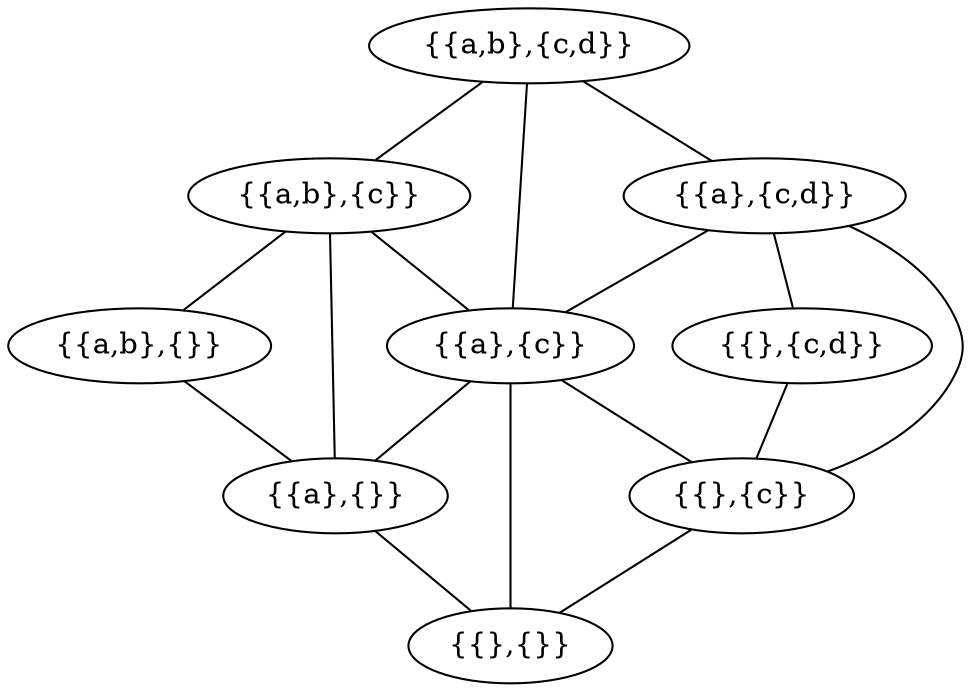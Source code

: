 graph forest_graph{ rankdir=BT
"{{},{}}" -- "{{a},{}}"
"{{},{}}" -- "{{},{c}}"
"{{},{}}" -- "{{a},{c}}"
"{{},{c}}" -- "{{a},{c}}"
"{{},{c}}" -- "{{},{c,d}}"
"{{},{c}}" -- "{{a},{c,d}}"
"{{},{c,d}}" -- "{{a},{c,d}}"
"{{a},{}}" -- "{{a,b},{}}"
"{{a},{}}" -- "{{a},{c}}"
"{{a},{}}" -- "{{a,b},{c}}"
"{{a},{c}}" -- "{{a,b},{c}}"
"{{a},{c}}" -- "{{a},{c,d}}"
"{{a},{c}}" -- "{{a,b},{c,d}}"
"{{a},{c,d}}" -- "{{a,b},{c,d}}"
"{{a,b},{}}" -- "{{a,b},{c}}"
"{{a,b},{c}}" -- "{{a,b},{c,d}}"
}